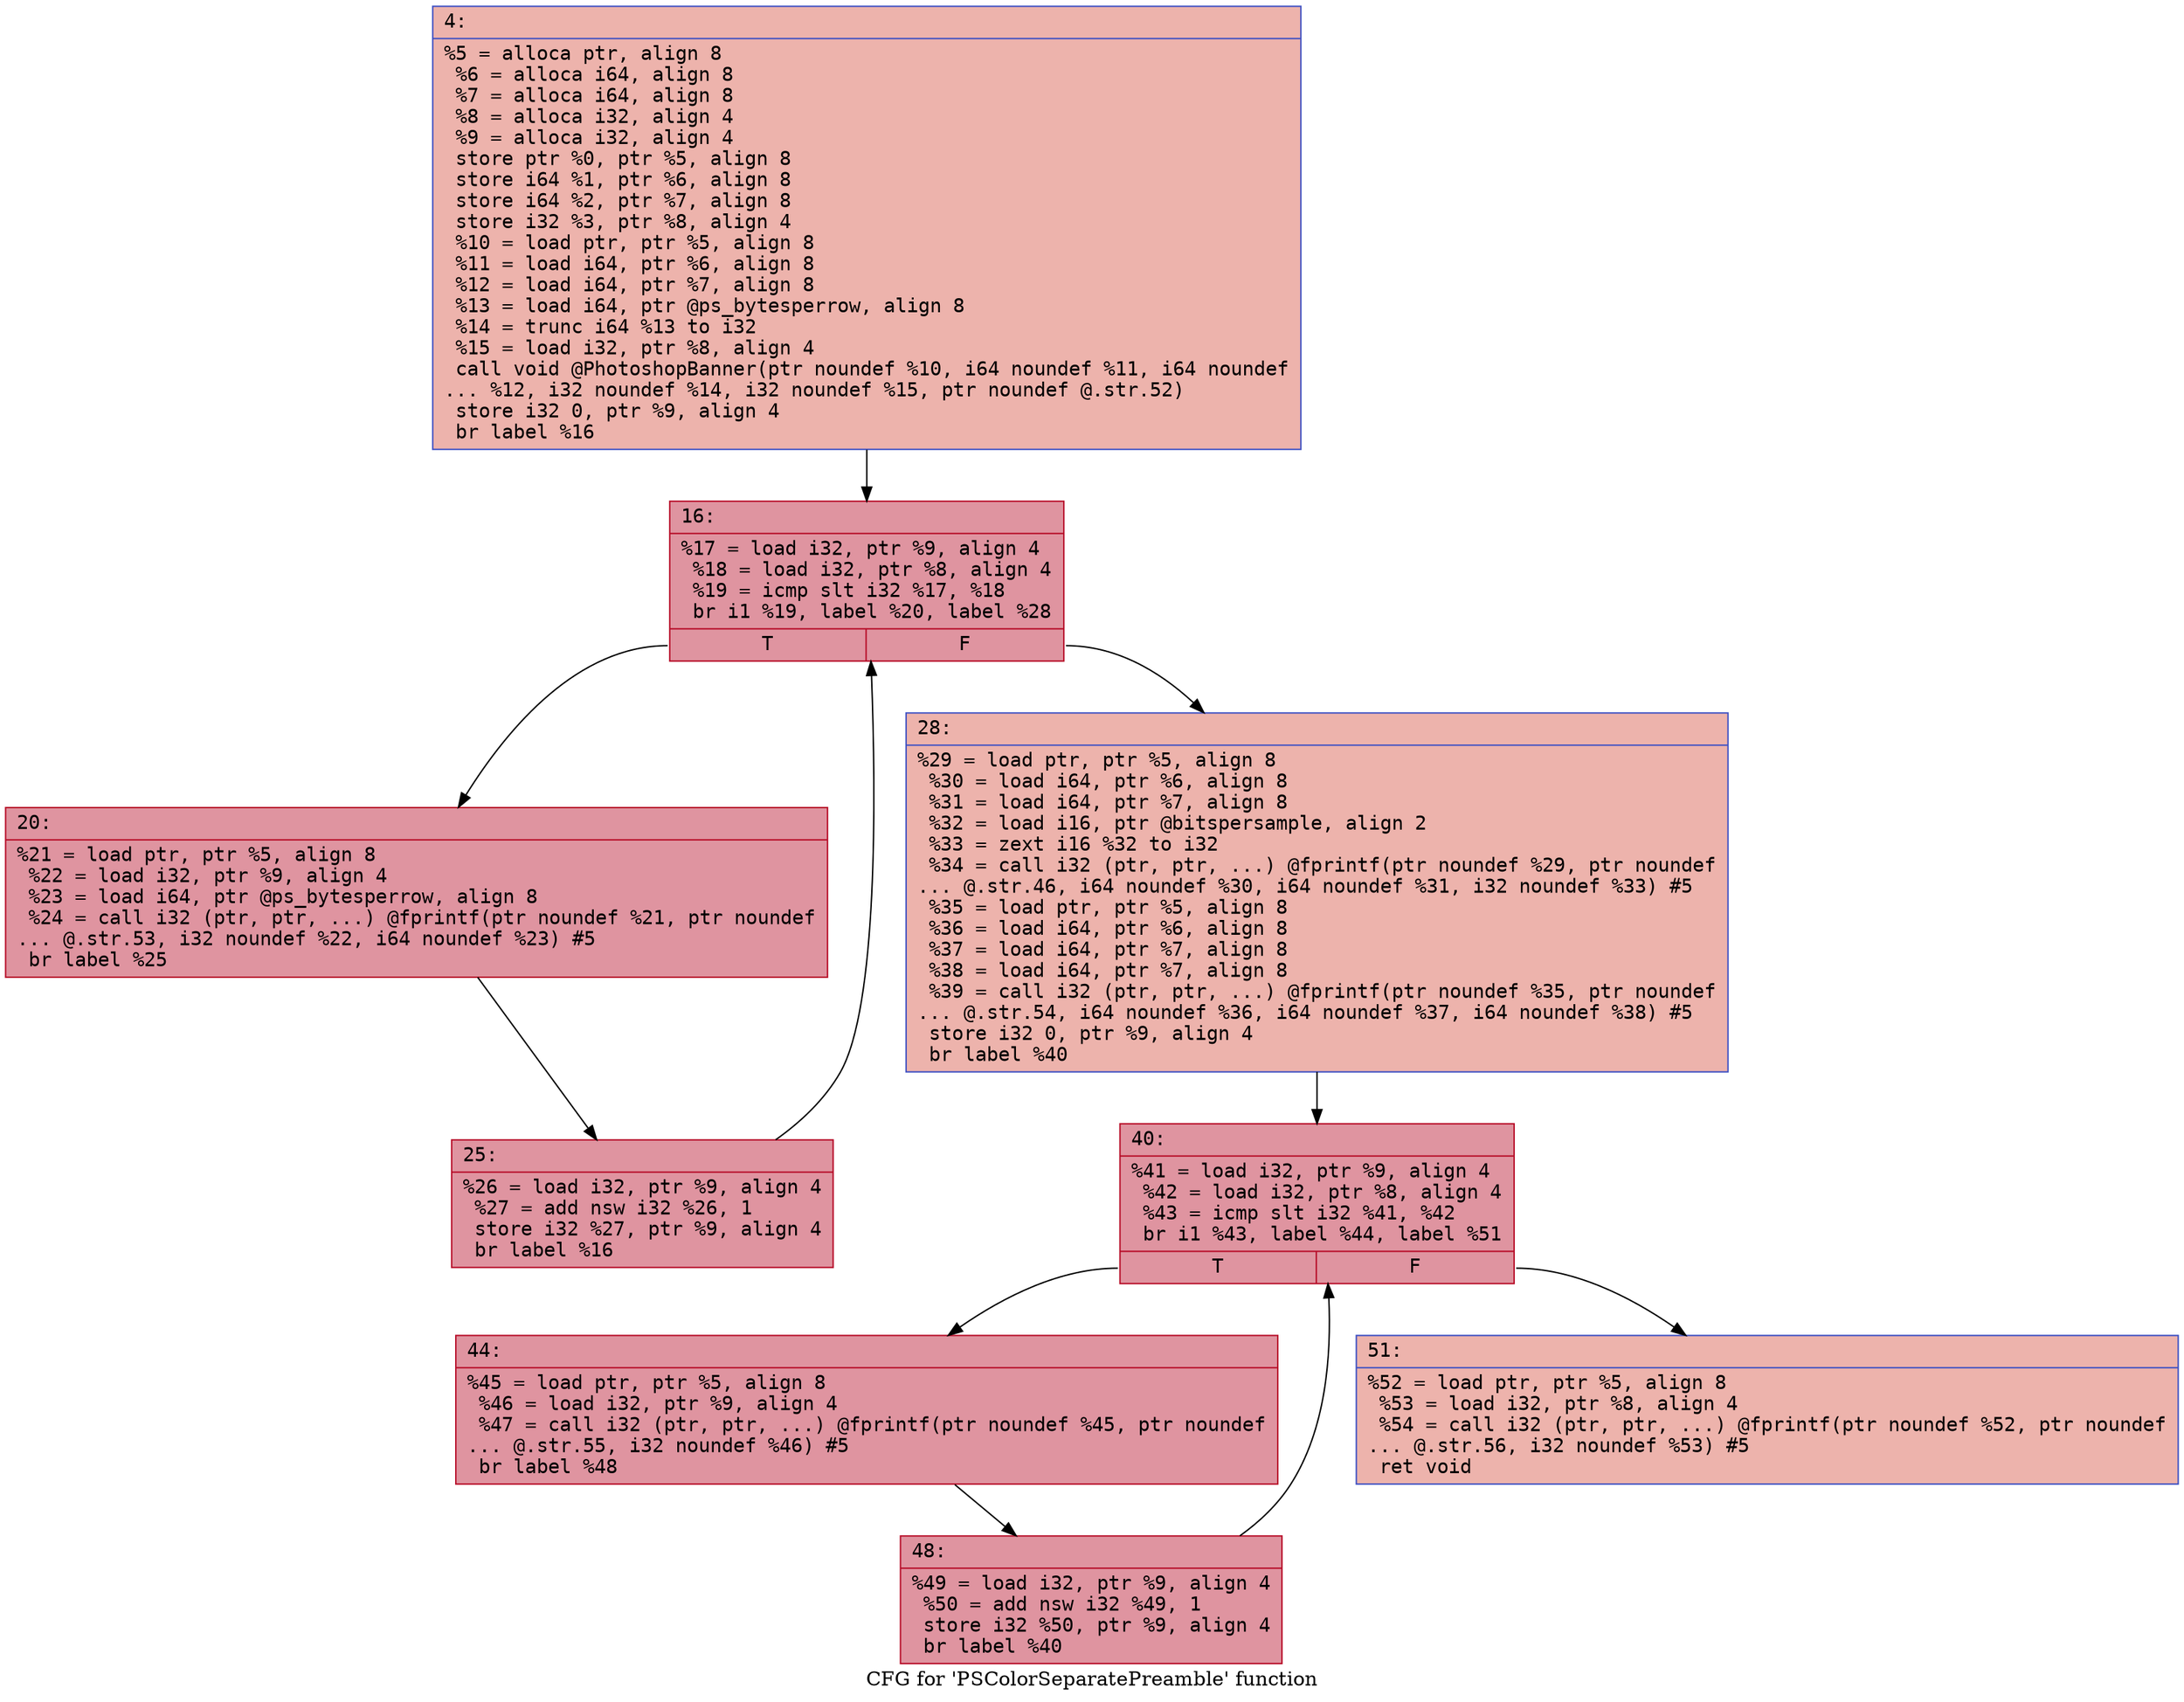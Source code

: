 digraph "CFG for 'PSColorSeparatePreamble' function" {
	label="CFG for 'PSColorSeparatePreamble' function";

	Node0x600001426580 [shape=record,color="#3d50c3ff", style=filled, fillcolor="#d6524470" fontname="Courier",label="{4:\l|  %5 = alloca ptr, align 8\l  %6 = alloca i64, align 8\l  %7 = alloca i64, align 8\l  %8 = alloca i32, align 4\l  %9 = alloca i32, align 4\l  store ptr %0, ptr %5, align 8\l  store i64 %1, ptr %6, align 8\l  store i64 %2, ptr %7, align 8\l  store i32 %3, ptr %8, align 4\l  %10 = load ptr, ptr %5, align 8\l  %11 = load i64, ptr %6, align 8\l  %12 = load i64, ptr %7, align 8\l  %13 = load i64, ptr @ps_bytesperrow, align 8\l  %14 = trunc i64 %13 to i32\l  %15 = load i32, ptr %8, align 4\l  call void @PhotoshopBanner(ptr noundef %10, i64 noundef %11, i64 noundef\l... %12, i32 noundef %14, i32 noundef %15, ptr noundef @.str.52)\l  store i32 0, ptr %9, align 4\l  br label %16\l}"];
	Node0x600001426580 -> Node0x6000014265d0[tooltip="4 -> 16\nProbability 100.00%" ];
	Node0x6000014265d0 [shape=record,color="#b70d28ff", style=filled, fillcolor="#b70d2870" fontname="Courier",label="{16:\l|  %17 = load i32, ptr %9, align 4\l  %18 = load i32, ptr %8, align 4\l  %19 = icmp slt i32 %17, %18\l  br i1 %19, label %20, label %28\l|{<s0>T|<s1>F}}"];
	Node0x6000014265d0:s0 -> Node0x600001426620[tooltip="16 -> 20\nProbability 96.88%" ];
	Node0x6000014265d0:s1 -> Node0x6000014266c0[tooltip="16 -> 28\nProbability 3.12%" ];
	Node0x600001426620 [shape=record,color="#b70d28ff", style=filled, fillcolor="#b70d2870" fontname="Courier",label="{20:\l|  %21 = load ptr, ptr %5, align 8\l  %22 = load i32, ptr %9, align 4\l  %23 = load i64, ptr @ps_bytesperrow, align 8\l  %24 = call i32 (ptr, ptr, ...) @fprintf(ptr noundef %21, ptr noundef\l... @.str.53, i32 noundef %22, i64 noundef %23) #5\l  br label %25\l}"];
	Node0x600001426620 -> Node0x600001426670[tooltip="20 -> 25\nProbability 100.00%" ];
	Node0x600001426670 [shape=record,color="#b70d28ff", style=filled, fillcolor="#b70d2870" fontname="Courier",label="{25:\l|  %26 = load i32, ptr %9, align 4\l  %27 = add nsw i32 %26, 1\l  store i32 %27, ptr %9, align 4\l  br label %16\l}"];
	Node0x600001426670 -> Node0x6000014265d0[tooltip="25 -> 16\nProbability 100.00%" ];
	Node0x6000014266c0 [shape=record,color="#3d50c3ff", style=filled, fillcolor="#d6524470" fontname="Courier",label="{28:\l|  %29 = load ptr, ptr %5, align 8\l  %30 = load i64, ptr %6, align 8\l  %31 = load i64, ptr %7, align 8\l  %32 = load i16, ptr @bitspersample, align 2\l  %33 = zext i16 %32 to i32\l  %34 = call i32 (ptr, ptr, ...) @fprintf(ptr noundef %29, ptr noundef\l... @.str.46, i64 noundef %30, i64 noundef %31, i32 noundef %33) #5\l  %35 = load ptr, ptr %5, align 8\l  %36 = load i64, ptr %6, align 8\l  %37 = load i64, ptr %7, align 8\l  %38 = load i64, ptr %7, align 8\l  %39 = call i32 (ptr, ptr, ...) @fprintf(ptr noundef %35, ptr noundef\l... @.str.54, i64 noundef %36, i64 noundef %37, i64 noundef %38) #5\l  store i32 0, ptr %9, align 4\l  br label %40\l}"];
	Node0x6000014266c0 -> Node0x600001426710[tooltip="28 -> 40\nProbability 100.00%" ];
	Node0x600001426710 [shape=record,color="#b70d28ff", style=filled, fillcolor="#b70d2870" fontname="Courier",label="{40:\l|  %41 = load i32, ptr %9, align 4\l  %42 = load i32, ptr %8, align 4\l  %43 = icmp slt i32 %41, %42\l  br i1 %43, label %44, label %51\l|{<s0>T|<s1>F}}"];
	Node0x600001426710:s0 -> Node0x600001426760[tooltip="40 -> 44\nProbability 96.88%" ];
	Node0x600001426710:s1 -> Node0x600001426800[tooltip="40 -> 51\nProbability 3.12%" ];
	Node0x600001426760 [shape=record,color="#b70d28ff", style=filled, fillcolor="#b70d2870" fontname="Courier",label="{44:\l|  %45 = load ptr, ptr %5, align 8\l  %46 = load i32, ptr %9, align 4\l  %47 = call i32 (ptr, ptr, ...) @fprintf(ptr noundef %45, ptr noundef\l... @.str.55, i32 noundef %46) #5\l  br label %48\l}"];
	Node0x600001426760 -> Node0x6000014267b0[tooltip="44 -> 48\nProbability 100.00%" ];
	Node0x6000014267b0 [shape=record,color="#b70d28ff", style=filled, fillcolor="#b70d2870" fontname="Courier",label="{48:\l|  %49 = load i32, ptr %9, align 4\l  %50 = add nsw i32 %49, 1\l  store i32 %50, ptr %9, align 4\l  br label %40\l}"];
	Node0x6000014267b0 -> Node0x600001426710[tooltip="48 -> 40\nProbability 100.00%" ];
	Node0x600001426800 [shape=record,color="#3d50c3ff", style=filled, fillcolor="#d6524470" fontname="Courier",label="{51:\l|  %52 = load ptr, ptr %5, align 8\l  %53 = load i32, ptr %8, align 4\l  %54 = call i32 (ptr, ptr, ...) @fprintf(ptr noundef %52, ptr noundef\l... @.str.56, i32 noundef %53) #5\l  ret void\l}"];
}
